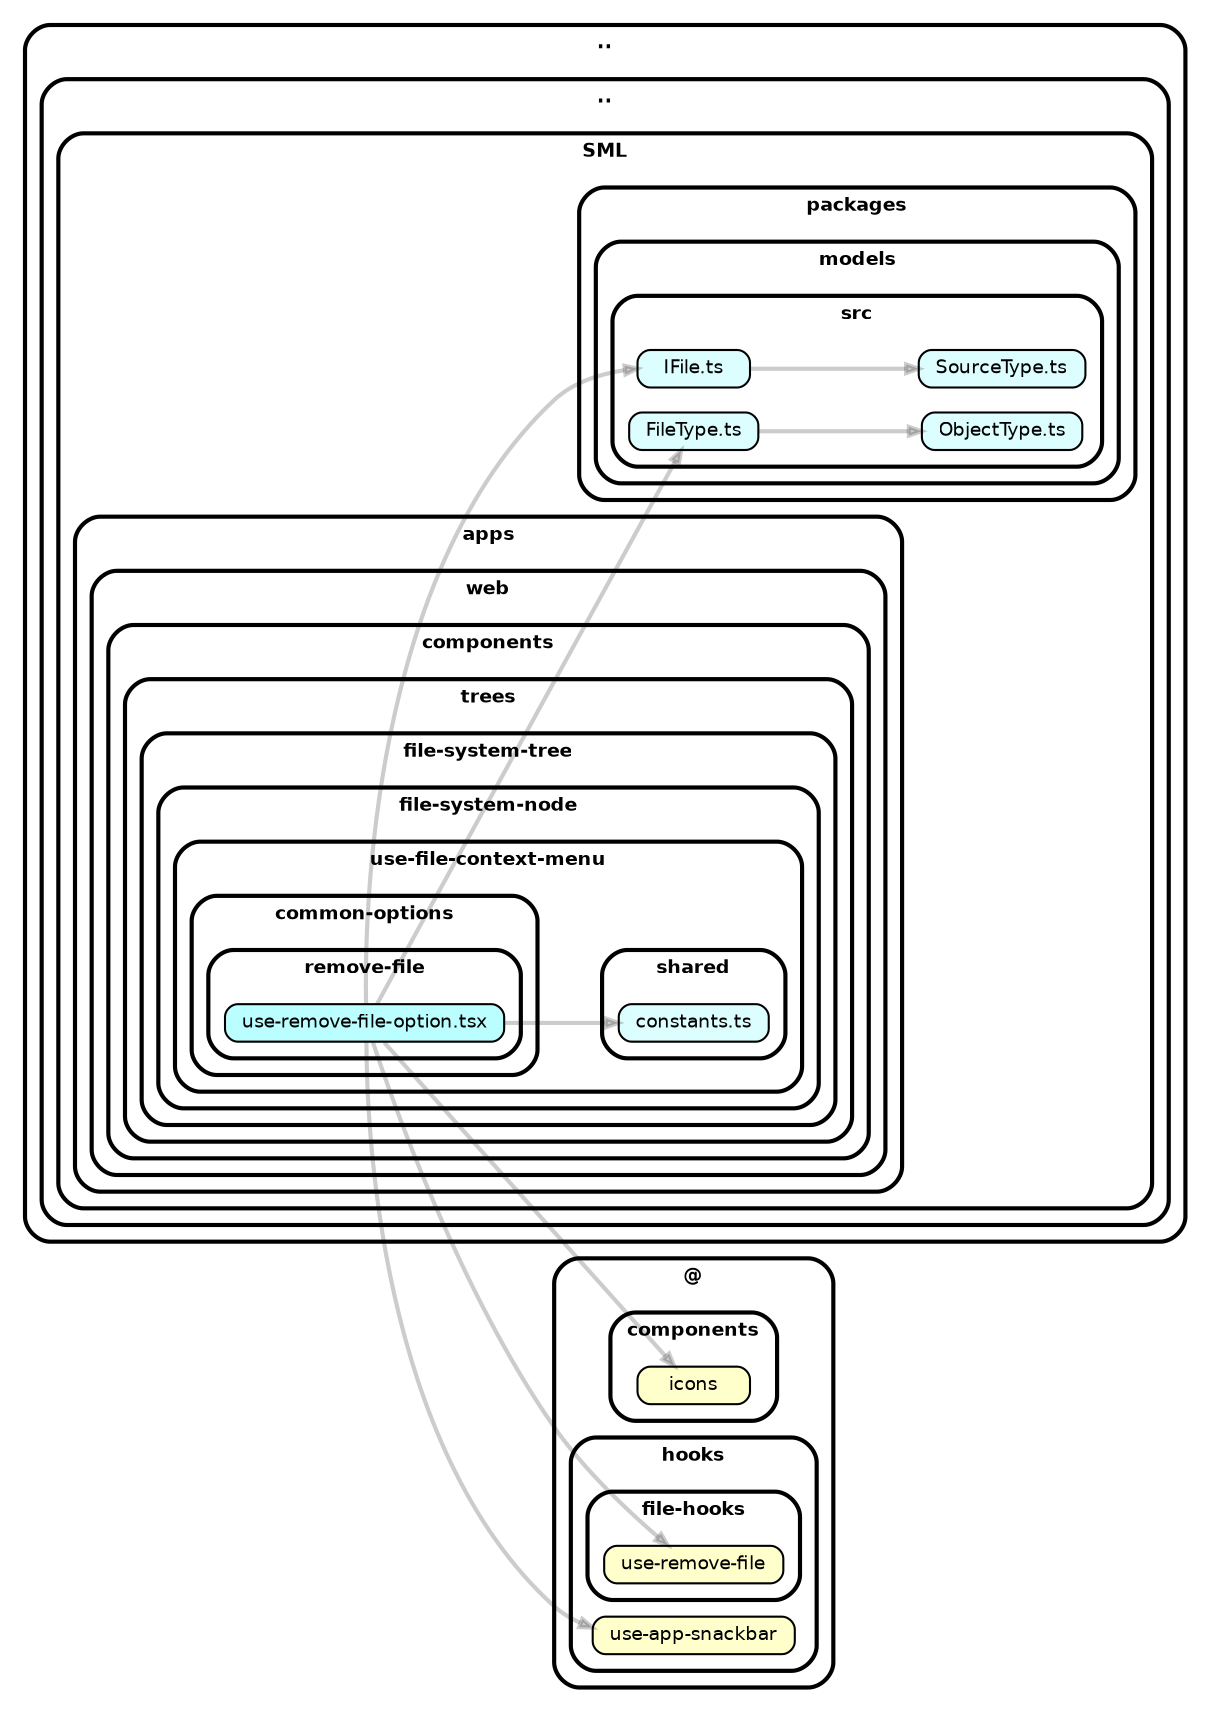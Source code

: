 strict digraph "dependency-cruiser output"{
    rankdir="LR" splines="true" overlap="false" nodesep="0.16" ranksep="0.18" fontname="Helvetica-bold" fontsize="9" style="rounded,bold,filled" fillcolor="#ffffff" compound="true"
    node [shape="box" style="rounded, filled" height="0.2" color="black" fillcolor="#ffffcc" fontcolor="black" fontname="Helvetica" fontsize="9"]
    edge [arrowhead="normal" arrowsize="0.6" penwidth="2.0" color="#00000033" fontname="Helvetica" fontsize="9"]

    subgraph "cluster_.." {label=".." subgraph "cluster_../.." {label=".." subgraph "cluster_../../SML" {label="SML" subgraph "cluster_../../SML/apps" {label="apps" subgraph "cluster_../../SML/apps/web" {label="web" subgraph "cluster_../../SML/apps/web/components" {label="components" subgraph "cluster_../../SML/apps/web/components/trees" {label="trees" subgraph "cluster_../../SML/apps/web/components/trees/file-system-tree" {label="file-system-tree" subgraph "cluster_../../SML/apps/web/components/trees/file-system-tree/file-system-node" {label="file-system-node" subgraph "cluster_../../SML/apps/web/components/trees/file-system-tree/file-system-node/use-file-context-menu" {label="use-file-context-menu" subgraph "cluster_../../SML/apps/web/components/trees/file-system-tree/file-system-node/use-file-context-menu/common-options" {label="common-options" subgraph "cluster_../../SML/apps/web/components/trees/file-system-tree/file-system-node/use-file-context-menu/common-options/remove-file" {label="remove-file" "../../SML/apps/web/components/trees/file-system-tree/file-system-node/use-file-context-menu/common-options/remove-file/use-remove-file-option.tsx" [label=<use-remove-file-option.tsx> tooltip="use-remove-file-option.tsx" URL="../../SML/apps/web/components/trees/file-system-tree/file-system-node/use-file-context-menu/common-options/remove-file/use-remove-file-option.tsx" fillcolor="#bbfeff"] } } } } } } } } } } } }
    "../../SML/apps/web/components/trees/file-system-tree/file-system-node/use-file-context-menu/common-options/remove-file/use-remove-file-option.tsx" -> "../../SML/apps/web/components/trees/file-system-tree/file-system-node/use-file-context-menu/shared/constants.ts"
    "../../SML/apps/web/components/trees/file-system-tree/file-system-node/use-file-context-menu/common-options/remove-file/use-remove-file-option.tsx" -> "../../SML/packages/models/src/IFile.ts"
    "../../SML/apps/web/components/trees/file-system-tree/file-system-node/use-file-context-menu/common-options/remove-file/use-remove-file-option.tsx" -> "@/components/icons"
    "../../SML/apps/web/components/trees/file-system-tree/file-system-node/use-file-context-menu/common-options/remove-file/use-remove-file-option.tsx" -> "@/hooks/file-hooks/use-remove-file"
    "../../SML/apps/web/components/trees/file-system-tree/file-system-node/use-file-context-menu/common-options/remove-file/use-remove-file-option.tsx" -> "@/hooks/use-app-snackbar"
    "../../SML/apps/web/components/trees/file-system-tree/file-system-node/use-file-context-menu/common-options/remove-file/use-remove-file-option.tsx" -> "../../SML/packages/models/src/FileType.ts"
    subgraph "cluster_.." {label=".." subgraph "cluster_../.." {label=".." subgraph "cluster_../../SML" {label="SML" subgraph "cluster_../../SML/apps" {label="apps" subgraph "cluster_../../SML/apps/web" {label="web" subgraph "cluster_../../SML/apps/web/components" {label="components" subgraph "cluster_../../SML/apps/web/components/trees" {label="trees" subgraph "cluster_../../SML/apps/web/components/trees/file-system-tree" {label="file-system-tree" subgraph "cluster_../../SML/apps/web/components/trees/file-system-tree/file-system-node" {label="file-system-node" subgraph "cluster_../../SML/apps/web/components/trees/file-system-tree/file-system-node/use-file-context-menu" {label="use-file-context-menu" subgraph "cluster_../../SML/apps/web/components/trees/file-system-tree/file-system-node/use-file-context-menu/shared" {label="shared" "../../SML/apps/web/components/trees/file-system-tree/file-system-node/use-file-context-menu/shared/constants.ts" [label=<constants.ts> tooltip="constants.ts" URL="../../SML/apps/web/components/trees/file-system-tree/file-system-node/use-file-context-menu/shared/constants.ts" fillcolor="#ddfeff"] } } } } } } } } } } }
    subgraph "cluster_.." {label=".." subgraph "cluster_../.." {label=".." subgraph "cluster_../../SML" {label="SML" subgraph "cluster_../../SML/packages" {label="packages" subgraph "cluster_../../SML/packages/models" {label="models" subgraph "cluster_../../SML/packages/models/src" {label="src" "../../SML/packages/models/src/FileType.ts" [label=<FileType.ts> tooltip="FileType.ts" URL="../../SML/packages/models/src/FileType.ts" fillcolor="#ddfeff"] } } } } } }
    "../../SML/packages/models/src/FileType.ts" -> "../../SML/packages/models/src/ObjectType.ts"
    subgraph "cluster_.." {label=".." subgraph "cluster_../.." {label=".." subgraph "cluster_../../SML" {label="SML" subgraph "cluster_../../SML/packages" {label="packages" subgraph "cluster_../../SML/packages/models" {label="models" subgraph "cluster_../../SML/packages/models/src" {label="src" "../../SML/packages/models/src/IFile.ts" [label=<IFile.ts> tooltip="IFile.ts" URL="../../SML/packages/models/src/IFile.ts" fillcolor="#ddfeff"] } } } } } }
    "../../SML/packages/models/src/IFile.ts" -> "../../SML/packages/models/src/SourceType.ts"
    subgraph "cluster_.." {label=".." subgraph "cluster_../.." {label=".." subgraph "cluster_../../SML" {label="SML" subgraph "cluster_../../SML/packages" {label="packages" subgraph "cluster_../../SML/packages/models" {label="models" subgraph "cluster_../../SML/packages/models/src" {label="src" "../../SML/packages/models/src/ObjectType.ts" [label=<ObjectType.ts> tooltip="ObjectType.ts" URL="../../SML/packages/models/src/ObjectType.ts" fillcolor="#ddfeff"] } } } } } }
    subgraph "cluster_.." {label=".." subgraph "cluster_../.." {label=".." subgraph "cluster_../../SML" {label="SML" subgraph "cluster_../../SML/packages" {label="packages" subgraph "cluster_../../SML/packages/models" {label="models" subgraph "cluster_../../SML/packages/models/src" {label="src" "../../SML/packages/models/src/SourceType.ts" [label=<SourceType.ts> tooltip="SourceType.ts" URL="../../SML/packages/models/src/SourceType.ts" fillcolor="#ddfeff"] } } } } } }
    subgraph "cluster_@" {label="@" subgraph "cluster_@/components" {label="components" "@/components/icons" [label=<icons> tooltip="icons" ] } }
    subgraph "cluster_@" {label="@" subgraph "cluster_@/hooks" {label="hooks" subgraph "cluster_@/hooks/file-hooks" {label="file-hooks" "@/hooks/file-hooks/use-remove-file" [label=<use-remove-file> tooltip="use-remove-file" ] } } }
    subgraph "cluster_@" {label="@" subgraph "cluster_@/hooks" {label="hooks" "@/hooks/use-app-snackbar" [label=<use-app-snackbar> tooltip="use-app-snackbar" ] } }
}
